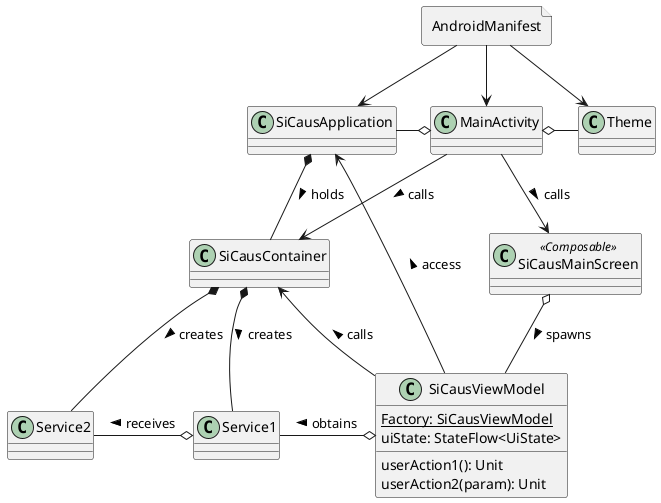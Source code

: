 @startuml
'https://plantuml.com/class-diagram
allowmixing

file AndroidManifest
class Theme
class SiCausApplication
class SiCausContainer
class SiCausViewModel {
    {static} Factory: SiCausViewModel
    uiState: StateFlow<UiState>
    userAction1(): Unit
    userAction2(param): Unit
}
class MainActivity
class SiCausMainScreen <<Composable>>

AndroidManifest --> Theme
AndroidManifest --> SiCausApplication
AndroidManifest --> MainActivity

SiCausApplication -o MainActivity
MainActivity o- Theme

SiCausApplication *-- SiCausContainer: > holds
MainActivity --> SiCausMainScreen: > calls
MainActivity --> SiCausContainer: > calls

SiCausMainScreen o-- SiCausViewModel: > spawns

SiCausApplication <-- SiCausViewModel: < access
SiCausContainer <-- SiCausViewModel: < calls
SiCausContainer *-- Service1: > creates
SiCausContainer *-- Service2: > creates

Service2 -o Service1: < receives
Service1 -o SiCausViewModel: < obtains

@enduml